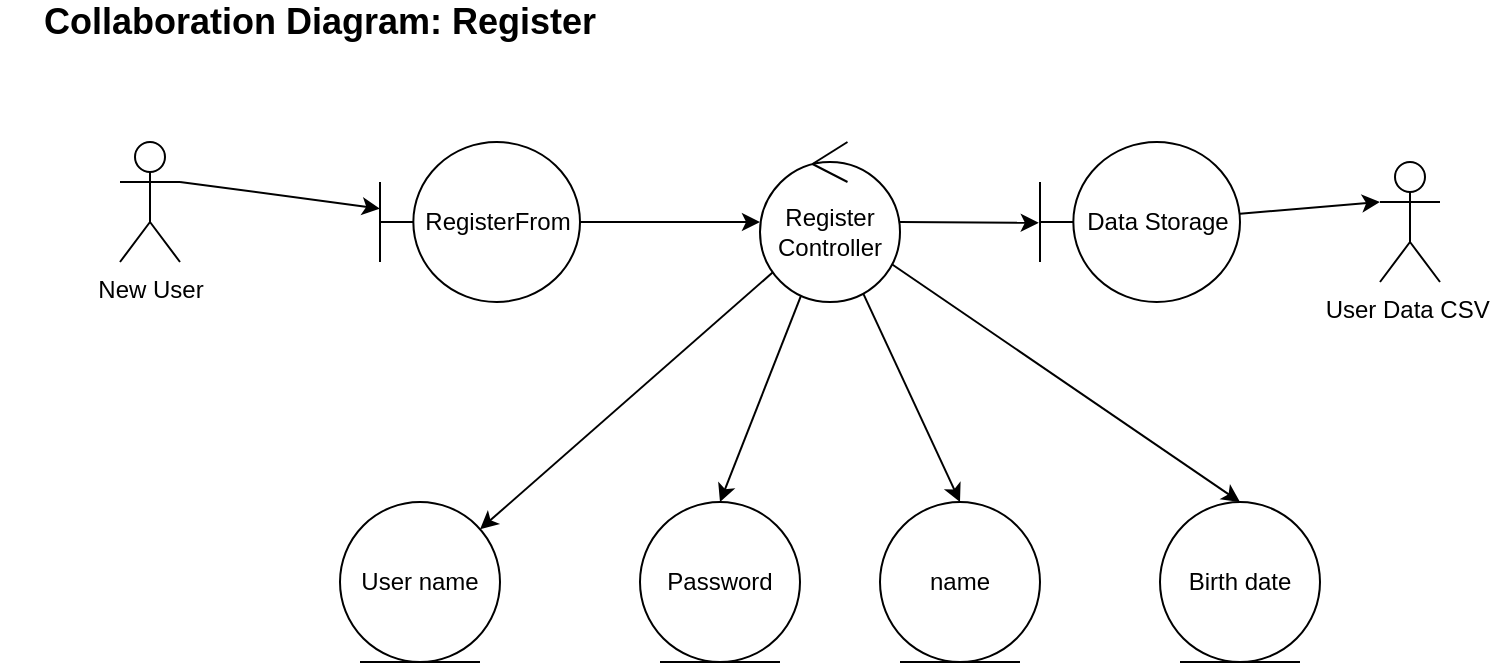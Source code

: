 <mxfile version="15.4.3" type="github" pages="8">
  <diagram id="fjc7ldtTmQNcsNeStD3s" name="Register">
    <mxGraphModel dx="1422" dy="794" grid="1" gridSize="10" guides="1" tooltips="1" connect="1" arrows="1" fold="1" page="1" pageScale="1" pageWidth="850" pageHeight="1100" math="0" shadow="0">
      <root>
        <mxCell id="0" />
        <mxCell id="1" parent="0" />
        <mxCell id="t-iV4YfEtaA4Sik8pjtC-8" style="edgeStyle=none;rounded=0;orthogonalLoop=1;jettySize=auto;html=1;exitX=1;exitY=0.333;exitDx=0;exitDy=0;exitPerimeter=0;" parent="1" source="yaiqaI036aTxPu-Qpi3E-1" target="yaiqaI036aTxPu-Qpi3E-2" edge="1">
          <mxGeometry relative="1" as="geometry" />
        </mxCell>
        <mxCell id="yaiqaI036aTxPu-Qpi3E-1" value="New User" style="shape=umlActor;verticalLabelPosition=bottom;verticalAlign=top;html=1;" parent="1" vertex="1">
          <mxGeometry x="80" y="170" width="30" height="60" as="geometry" />
        </mxCell>
        <mxCell id="t-iV4YfEtaA4Sik8pjtC-2" style="edgeStyle=orthogonalEdgeStyle;rounded=0;orthogonalLoop=1;jettySize=auto;html=1;" parent="1" source="yaiqaI036aTxPu-Qpi3E-2" target="yaiqaI036aTxPu-Qpi3E-3" edge="1">
          <mxGeometry relative="1" as="geometry" />
        </mxCell>
        <mxCell id="yaiqaI036aTxPu-Qpi3E-2" value="RegisterFrom" style="shape=umlBoundary;whiteSpace=wrap;html=1;" parent="1" vertex="1">
          <mxGeometry x="210" y="170" width="100" height="80" as="geometry" />
        </mxCell>
        <mxCell id="t-iV4YfEtaA4Sik8pjtC-3" style="rounded=0;orthogonalLoop=1;jettySize=auto;html=1;" parent="1" source="yaiqaI036aTxPu-Qpi3E-3" target="yaiqaI036aTxPu-Qpi3E-4" edge="1">
          <mxGeometry relative="1" as="geometry" />
        </mxCell>
        <mxCell id="t-iV4YfEtaA4Sik8pjtC-4" style="edgeStyle=none;rounded=0;orthogonalLoop=1;jettySize=auto;html=1;entryX=0.5;entryY=0;entryDx=0;entryDy=0;" parent="1" source="yaiqaI036aTxPu-Qpi3E-3" target="4sZlPSB1H0fjpFjgmcHc-1" edge="1">
          <mxGeometry relative="1" as="geometry" />
        </mxCell>
        <mxCell id="t-iV4YfEtaA4Sik8pjtC-5" style="edgeStyle=none;rounded=0;orthogonalLoop=1;jettySize=auto;html=1;entryX=0.5;entryY=0;entryDx=0;entryDy=0;" parent="1" source="yaiqaI036aTxPu-Qpi3E-3" target="4sZlPSB1H0fjpFjgmcHc-3" edge="1">
          <mxGeometry relative="1" as="geometry" />
        </mxCell>
        <mxCell id="t-iV4YfEtaA4Sik8pjtC-6" style="edgeStyle=none;rounded=0;orthogonalLoop=1;jettySize=auto;html=1;entryX=0.5;entryY=0;entryDx=0;entryDy=0;" parent="1" source="yaiqaI036aTxPu-Qpi3E-3" target="4sZlPSB1H0fjpFjgmcHc-2" edge="1">
          <mxGeometry relative="1" as="geometry" />
        </mxCell>
        <mxCell id="3xtdcWuOzk8aWKBVNUWb-5" style="edgeStyle=none;rounded=0;orthogonalLoop=1;jettySize=auto;html=1;entryX=-0.006;entryY=0.505;entryDx=0;entryDy=0;entryPerimeter=0;" parent="1" source="yaiqaI036aTxPu-Qpi3E-3" target="3xtdcWuOzk8aWKBVNUWb-2" edge="1">
          <mxGeometry relative="1" as="geometry">
            <mxPoint x="537" y="209" as="targetPoint" />
          </mxGeometry>
        </mxCell>
        <mxCell id="yaiqaI036aTxPu-Qpi3E-3" value="Register&lt;br&gt;Controller" style="ellipse;shape=umlControl;whiteSpace=wrap;html=1;" parent="1" vertex="1">
          <mxGeometry x="400" y="170" width="70" height="80" as="geometry" />
        </mxCell>
        <mxCell id="yaiqaI036aTxPu-Qpi3E-4" value="User name" style="ellipse;shape=umlEntity;whiteSpace=wrap;html=1;" parent="1" vertex="1">
          <mxGeometry x="190" y="350" width="80" height="80" as="geometry" />
        </mxCell>
        <mxCell id="jUaBnFoViU3fji7P434Q-1" value="&lt;b&gt;&lt;font style=&quot;font-size: 18px&quot;&gt;Collaboration Diagram: Register&lt;/font&gt;&lt;/b&gt;" style="text;html=1;strokeColor=none;fillColor=none;align=center;verticalAlign=middle;whiteSpace=wrap;rounded=0;" parent="1" vertex="1">
          <mxGeometry x="20" y="100" width="320" height="20" as="geometry" />
        </mxCell>
        <mxCell id="4sZlPSB1H0fjpFjgmcHc-1" value="Password" style="ellipse;shape=umlEntity;whiteSpace=wrap;html=1;" parent="1" vertex="1">
          <mxGeometry x="340" y="350" width="80" height="80" as="geometry" />
        </mxCell>
        <mxCell id="4sZlPSB1H0fjpFjgmcHc-2" value="Birth date" style="ellipse;shape=umlEntity;whiteSpace=wrap;html=1;" parent="1" vertex="1">
          <mxGeometry x="600" y="350" width="80" height="80" as="geometry" />
        </mxCell>
        <mxCell id="4sZlPSB1H0fjpFjgmcHc-3" value="name" style="ellipse;shape=umlEntity;whiteSpace=wrap;html=1;" parent="1" vertex="1">
          <mxGeometry x="460" y="350" width="80" height="80" as="geometry" />
        </mxCell>
        <mxCell id="3xtdcWuOzk8aWKBVNUWb-6" style="edgeStyle=none;rounded=0;orthogonalLoop=1;jettySize=auto;html=1;entryX=0;entryY=0.333;entryDx=0;entryDy=0;entryPerimeter=0;" parent="1" source="3xtdcWuOzk8aWKBVNUWb-2" target="3xtdcWuOzk8aWKBVNUWb-3" edge="1">
          <mxGeometry relative="1" as="geometry" />
        </mxCell>
        <mxCell id="3xtdcWuOzk8aWKBVNUWb-2" value="Data Storage" style="shape=umlBoundary;whiteSpace=wrap;html=1;" parent="1" vertex="1">
          <mxGeometry x="540" y="170" width="100" height="80" as="geometry" />
        </mxCell>
        <mxCell id="3xtdcWuOzk8aWKBVNUWb-3" value="&lt;span&gt;User Data CSV&amp;nbsp;&lt;/span&gt;" style="shape=umlActor;verticalLabelPosition=bottom;verticalAlign=top;html=1;" parent="1" vertex="1">
          <mxGeometry x="710" y="180" width="30" height="60" as="geometry" />
        </mxCell>
      </root>
    </mxGraphModel>
  </diagram>
  <diagram id="2xKnuyxjkbW83Z2QAkzn" name="Login">
    <mxGraphModel dx="1422" dy="794" grid="1" gridSize="10" guides="1" tooltips="1" connect="1" arrows="1" fold="1" page="1" pageScale="1" pageWidth="827" pageHeight="1169" math="0" shadow="0">
      <root>
        <mxCell id="eyI3bxU38TPREhqzsuBK-0" />
        <mxCell id="eyI3bxU38TPREhqzsuBK-1" parent="eyI3bxU38TPREhqzsuBK-0" />
        <mxCell id="ZtnMm-Qtx_jKj9Opeqn2-1" style="edgeStyle=none;rounded=0;orthogonalLoop=1;jettySize=auto;html=1;exitX=1;exitY=0.333;exitDx=0;exitDy=0;exitPerimeter=0;entryX=0;entryY=0.5;entryDx=0;entryDy=0;entryPerimeter=0;" parent="eyI3bxU38TPREhqzsuBK-1" source="eyI3bxU38TPREhqzsuBK-2" target="eyI3bxU38TPREhqzsuBK-3" edge="1">
          <mxGeometry relative="1" as="geometry" />
        </mxCell>
        <mxCell id="eyI3bxU38TPREhqzsuBK-2" value="Actor" style="shape=umlActor;verticalLabelPosition=bottom;verticalAlign=top;html=1;" parent="eyI3bxU38TPREhqzsuBK-1" vertex="1">
          <mxGeometry x="90" y="180" width="30" height="60" as="geometry" />
        </mxCell>
        <mxCell id="ZtnMm-Qtx_jKj9Opeqn2-2" style="edgeStyle=none;rounded=0;orthogonalLoop=1;jettySize=auto;html=1;entryX=0.029;entryY=0.538;entryDx=0;entryDy=0;entryPerimeter=0;" parent="eyI3bxU38TPREhqzsuBK-1" source="eyI3bxU38TPREhqzsuBK-3" target="eyI3bxU38TPREhqzsuBK-4" edge="1">
          <mxGeometry relative="1" as="geometry" />
        </mxCell>
        <mxCell id="eyI3bxU38TPREhqzsuBK-3" value="Login&lt;br&gt;from" style="shape=umlBoundary;whiteSpace=wrap;html=1;" parent="eyI3bxU38TPREhqzsuBK-1" vertex="1">
          <mxGeometry x="210" y="170" width="100" height="80" as="geometry" />
        </mxCell>
        <mxCell id="ZtnMm-Qtx_jKj9Opeqn2-4" style="edgeStyle=none;rounded=0;orthogonalLoop=1;jettySize=auto;html=1;entryX=0.75;entryY=0;entryDx=0;entryDy=0;entryPerimeter=0;" parent="eyI3bxU38TPREhqzsuBK-1" source="eyI3bxU38TPREhqzsuBK-4" target="eyI3bxU38TPREhqzsuBK-5" edge="1">
          <mxGeometry relative="1" as="geometry" />
        </mxCell>
        <mxCell id="ZtnMm-Qtx_jKj9Opeqn2-5" style="edgeStyle=none;rounded=0;orthogonalLoop=1;jettySize=auto;html=1;entryX=0.5;entryY=0;entryDx=0;entryDy=0;" parent="eyI3bxU38TPREhqzsuBK-1" source="eyI3bxU38TPREhqzsuBK-4" target="ZtnMm-Qtx_jKj9Opeqn2-0" edge="1">
          <mxGeometry relative="1" as="geometry" />
        </mxCell>
        <mxCell id="-JO1Y7YxCn3ttJPdonMD-1" style="rounded=0;orthogonalLoop=1;jettySize=auto;html=1;entryX=0.04;entryY=0.5;entryDx=0;entryDy=0;entryPerimeter=0;" parent="eyI3bxU38TPREhqzsuBK-1" source="eyI3bxU38TPREhqzsuBK-4" target="-JO1Y7YxCn3ttJPdonMD-0" edge="1">
          <mxGeometry relative="1" as="geometry" />
        </mxCell>
        <mxCell id="eyI3bxU38TPREhqzsuBK-4" value="Login Control" style="ellipse;shape=umlControl;whiteSpace=wrap;html=1;" parent="eyI3bxU38TPREhqzsuBK-1" vertex="1">
          <mxGeometry x="450" y="180" width="78.75" height="90" as="geometry" />
        </mxCell>
        <mxCell id="eyI3bxU38TPREhqzsuBK-5" value="Profile" style="ellipse;shape=umlEntity;whiteSpace=wrap;html=1;" parent="eyI3bxU38TPREhqzsuBK-1" vertex="1">
          <mxGeometry x="320" y="360" width="80" height="80" as="geometry" />
        </mxCell>
        <mxCell id="eyI3bxU38TPREhqzsuBK-6" value="&lt;b&gt;&lt;font style=&quot;font-size: 18px&quot;&gt;Collaboration Diagram: Login&lt;/font&gt;&lt;/b&gt;" style="text;html=1;strokeColor=none;fillColor=none;align=center;verticalAlign=middle;whiteSpace=wrap;rounded=0;" parent="eyI3bxU38TPREhqzsuBK-1" vertex="1">
          <mxGeometry x="50" y="120" width="320" height="20" as="geometry" />
        </mxCell>
        <mxCell id="ZtnMm-Qtx_jKj9Opeqn2-0" value="Account Management" style="ellipse;shape=umlEntity;whiteSpace=wrap;html=1;" parent="eyI3bxU38TPREhqzsuBK-1" vertex="1">
          <mxGeometry x="580" y="370" width="80" height="80" as="geometry" />
        </mxCell>
        <mxCell id="-JO1Y7YxCn3ttJPdonMD-3" style="edgeStyle=none;rounded=0;orthogonalLoop=1;jettySize=auto;html=1;entryX=0;entryY=0.333;entryDx=0;entryDy=0;entryPerimeter=0;" parent="eyI3bxU38TPREhqzsuBK-1" source="-JO1Y7YxCn3ttJPdonMD-0" target="-JO1Y7YxCn3ttJPdonMD-2" edge="1">
          <mxGeometry relative="1" as="geometry" />
        </mxCell>
        <mxCell id="-JO1Y7YxCn3ttJPdonMD-0" value="LoginSystem" style="shape=umlBoundary;whiteSpace=wrap;html=1;" parent="eyI3bxU38TPREhqzsuBK-1" vertex="1">
          <mxGeometry x="610" y="190" width="100" height="80" as="geometry" />
        </mxCell>
        <mxCell id="-JO1Y7YxCn3ttJPdonMD-2" value="OAuth" style="shape=umlActor;verticalLabelPosition=bottom;verticalAlign=top;html=1;" parent="eyI3bxU38TPREhqzsuBK-1" vertex="1">
          <mxGeometry x="760" y="200" width="30" height="60" as="geometry" />
        </mxCell>
      </root>
    </mxGraphModel>
  </diagram>
  <diagram id="F0qoJGEh3YIB0ssALN11" name="Status">
    <mxGraphModel dx="1422" dy="794" grid="1" gridSize="10" guides="1" tooltips="1" connect="1" arrows="1" fold="1" page="1" pageScale="1" pageWidth="850" pageHeight="1100" math="0" shadow="0">
      <root>
        <mxCell id="BNGXoRkd15njzyYgnmIY-0" />
        <mxCell id="BNGXoRkd15njzyYgnmIY-1" parent="BNGXoRkd15njzyYgnmIY-0" />
        <mxCell id="8aECuLTwdZYs62ZEH5hH-0" value="&lt;b&gt;&lt;font style=&quot;font-size: 18px&quot;&gt;Collaboration Diagram: Status&lt;br&gt;&lt;/font&gt;&lt;/b&gt;" style="text;html=1;strokeColor=none;fillColor=none;align=center;verticalAlign=middle;whiteSpace=wrap;rounded=0;" vertex="1" parent="BNGXoRkd15njzyYgnmIY-1">
          <mxGeometry x="10" y="60" width="320" height="20" as="geometry" />
        </mxCell>
        <mxCell id="gBjcL2Q_z1IrNc6z1zW4-0" style="edgeStyle=none;rounded=0;orthogonalLoop=1;jettySize=auto;html=1;exitX=1;exitY=0.333;exitDx=0;exitDy=0;exitPerimeter=0;" edge="1" parent="BNGXoRkd15njzyYgnmIY-1" source="gBjcL2Q_z1IrNc6z1zW4-1" target="gBjcL2Q_z1IrNc6z1zW4-3">
          <mxGeometry relative="1" as="geometry" />
        </mxCell>
        <mxCell id="gBjcL2Q_z1IrNc6z1zW4-1" value="User" style="shape=umlActor;verticalLabelPosition=bottom;verticalAlign=top;html=1;" vertex="1" parent="BNGXoRkd15njzyYgnmIY-1">
          <mxGeometry x="80" y="170" width="30" height="60" as="geometry" />
        </mxCell>
        <mxCell id="gBjcL2Q_z1IrNc6z1zW4-2" style="edgeStyle=orthogonalEdgeStyle;rounded=0;orthogonalLoop=1;jettySize=auto;html=1;" edge="1" parent="BNGXoRkd15njzyYgnmIY-1" source="gBjcL2Q_z1IrNc6z1zW4-3" target="gBjcL2Q_z1IrNc6z1zW4-9">
          <mxGeometry relative="1" as="geometry" />
        </mxCell>
        <mxCell id="gBjcL2Q_z1IrNc6z1zW4-3" value="StatusFrom" style="shape=umlBoundary;whiteSpace=wrap;html=1;" vertex="1" parent="BNGXoRkd15njzyYgnmIY-1">
          <mxGeometry x="210" y="170" width="100" height="80" as="geometry" />
        </mxCell>
        <mxCell id="gBjcL2Q_z1IrNc6z1zW4-4" style="rounded=0;orthogonalLoop=1;jettySize=auto;html=1;" edge="1" parent="BNGXoRkd15njzyYgnmIY-1" source="gBjcL2Q_z1IrNc6z1zW4-9" target="gBjcL2Q_z1IrNc6z1zW4-10">
          <mxGeometry relative="1" as="geometry" />
        </mxCell>
        <mxCell id="gBjcL2Q_z1IrNc6z1zW4-5" style="edgeStyle=none;rounded=0;orthogonalLoop=1;jettySize=auto;html=1;entryX=0.5;entryY=0;entryDx=0;entryDy=0;" edge="1" parent="BNGXoRkd15njzyYgnmIY-1" source="gBjcL2Q_z1IrNc6z1zW4-9" target="gBjcL2Q_z1IrNc6z1zW4-11">
          <mxGeometry relative="1" as="geometry" />
        </mxCell>
        <mxCell id="gBjcL2Q_z1IrNc6z1zW4-8" style="edgeStyle=none;rounded=0;orthogonalLoop=1;jettySize=auto;html=1;entryX=-0.006;entryY=0.505;entryDx=0;entryDy=0;entryPerimeter=0;" edge="1" parent="BNGXoRkd15njzyYgnmIY-1" source="gBjcL2Q_z1IrNc6z1zW4-9" target="gBjcL2Q_z1IrNc6z1zW4-15">
          <mxGeometry relative="1" as="geometry">
            <mxPoint x="537" y="209" as="targetPoint" />
          </mxGeometry>
        </mxCell>
        <mxCell id="gBjcL2Q_z1IrNc6z1zW4-9" value="Status&lt;br&gt;Control" style="ellipse;shape=umlControl;whiteSpace=wrap;html=1;" vertex="1" parent="BNGXoRkd15njzyYgnmIY-1">
          <mxGeometry x="400" y="170" width="70" height="80" as="geometry" />
        </mxCell>
        <mxCell id="gBjcL2Q_z1IrNc6z1zW4-10" value="Sitting Status" style="ellipse;shape=umlEntity;whiteSpace=wrap;html=1;" vertex="1" parent="BNGXoRkd15njzyYgnmIY-1">
          <mxGeometry x="190" y="350" width="80" height="80" as="geometry" />
        </mxCell>
        <mxCell id="gBjcL2Q_z1IrNc6z1zW4-11" value="Eye Status" style="ellipse;shape=umlEntity;whiteSpace=wrap;html=1;" vertex="1" parent="BNGXoRkd15njzyYgnmIY-1">
          <mxGeometry x="500" y="360" width="80" height="80" as="geometry" />
        </mxCell>
        <mxCell id="gBjcL2Q_z1IrNc6z1zW4-14" style="edgeStyle=none;rounded=0;orthogonalLoop=1;jettySize=auto;html=1;entryX=0;entryY=0.333;entryDx=0;entryDy=0;entryPerimeter=0;" edge="1" parent="BNGXoRkd15njzyYgnmIY-1" source="gBjcL2Q_z1IrNc6z1zW4-15" target="gBjcL2Q_z1IrNc6z1zW4-16">
          <mxGeometry relative="1" as="geometry" />
        </mxCell>
        <mxCell id="gBjcL2Q_z1IrNc6z1zW4-15" value="Data Storage" style="shape=umlBoundary;whiteSpace=wrap;html=1;" vertex="1" parent="BNGXoRkd15njzyYgnmIY-1">
          <mxGeometry x="540" y="170" width="100" height="80" as="geometry" />
        </mxCell>
        <mxCell id="gBjcL2Q_z1IrNc6z1zW4-16" value="&lt;span&gt;Session Log&lt;/span&gt;" style="shape=umlActor;verticalLabelPosition=bottom;verticalAlign=top;html=1;" vertex="1" parent="BNGXoRkd15njzyYgnmIY-1">
          <mxGeometry x="710" y="180" width="30" height="60" as="geometry" />
        </mxCell>
      </root>
    </mxGraphModel>
  </diagram>
  <diagram id="jyvDDtEgbiojEJ_uR5_s" name="Setting">
    <mxGraphModel dx="1422" dy="794" grid="1" gridSize="10" guides="1" tooltips="1" connect="1" arrows="1" fold="1" page="1" pageScale="1" pageWidth="850" pageHeight="1100" math="0" shadow="0">
      <root>
        <mxCell id="x5EkYHpYVcg8RJxQ3UOt-0" />
        <mxCell id="x5EkYHpYVcg8RJxQ3UOt-1" parent="x5EkYHpYVcg8RJxQ3UOt-0" />
        <mxCell id="o3MKfYxYHTNLRZGvTpfU-0" value="&lt;b&gt;&lt;font style=&quot;font-size: 18px&quot;&gt;Collaboration Diagram: Setting&lt;br&gt;&lt;/font&gt;&lt;/b&gt;" style="text;html=1;strokeColor=none;fillColor=none;align=center;verticalAlign=middle;whiteSpace=wrap;rounded=0;" vertex="1" parent="x5EkYHpYVcg8RJxQ3UOt-1">
          <mxGeometry x="10" y="60" width="320" height="20" as="geometry" />
        </mxCell>
        <mxCell id="fcTOYN8bLcCC6jtCHj9_-0" style="edgeStyle=none;rounded=0;orthogonalLoop=1;jettySize=auto;html=1;exitX=1;exitY=0.333;exitDx=0;exitDy=0;exitPerimeter=0;" edge="1" parent="x5EkYHpYVcg8RJxQ3UOt-1" source="fcTOYN8bLcCC6jtCHj9_-1" target="fcTOYN8bLcCC6jtCHj9_-3">
          <mxGeometry relative="1" as="geometry" />
        </mxCell>
        <mxCell id="fcTOYN8bLcCC6jtCHj9_-1" value="User" style="shape=umlActor;verticalLabelPosition=bottom;verticalAlign=top;html=1;" vertex="1" parent="x5EkYHpYVcg8RJxQ3UOt-1">
          <mxGeometry x="80" y="170" width="30" height="60" as="geometry" />
        </mxCell>
        <mxCell id="fcTOYN8bLcCC6jtCHj9_-2" style="edgeStyle=orthogonalEdgeStyle;rounded=0;orthogonalLoop=1;jettySize=auto;html=1;" edge="1" parent="x5EkYHpYVcg8RJxQ3UOt-1" source="fcTOYN8bLcCC6jtCHj9_-3" target="fcTOYN8bLcCC6jtCHj9_-7">
          <mxGeometry relative="1" as="geometry" />
        </mxCell>
        <mxCell id="fcTOYN8bLcCC6jtCHj9_-3" value="Setting Panel" style="shape=umlBoundary;whiteSpace=wrap;html=1;" vertex="1" parent="x5EkYHpYVcg8RJxQ3UOt-1">
          <mxGeometry x="210" y="170" width="100" height="80" as="geometry" />
        </mxCell>
        <mxCell id="fcTOYN8bLcCC6jtCHj9_-4" style="rounded=0;orthogonalLoop=1;jettySize=auto;html=1;" edge="1" parent="x5EkYHpYVcg8RJxQ3UOt-1" source="fcTOYN8bLcCC6jtCHj9_-7" target="fcTOYN8bLcCC6jtCHj9_-8">
          <mxGeometry relative="1" as="geometry" />
        </mxCell>
        <mxCell id="fcTOYN8bLcCC6jtCHj9_-5" style="edgeStyle=none;rounded=0;orthogonalLoop=1;jettySize=auto;html=1;entryX=0.5;entryY=0;entryDx=0;entryDy=0;" edge="1" parent="x5EkYHpYVcg8RJxQ3UOt-1" source="fcTOYN8bLcCC6jtCHj9_-7" target="fcTOYN8bLcCC6jtCHj9_-9">
          <mxGeometry relative="1" as="geometry" />
        </mxCell>
        <mxCell id="fcTOYN8bLcCC6jtCHj9_-7" value="Setting&lt;br&gt;Control" style="ellipse;shape=umlControl;whiteSpace=wrap;html=1;" vertex="1" parent="x5EkYHpYVcg8RJxQ3UOt-1">
          <mxGeometry x="400" y="170" width="70" height="80" as="geometry" />
        </mxCell>
        <mxCell id="fcTOYN8bLcCC6jtCHj9_-8" value="Device" style="ellipse;shape=umlEntity;whiteSpace=wrap;html=1;" vertex="1" parent="x5EkYHpYVcg8RJxQ3UOt-1">
          <mxGeometry x="230" y="390" width="80" height="80" as="geometry" />
        </mxCell>
        <mxCell id="fcTOYN8bLcCC6jtCHj9_-9" value="Notification" style="ellipse;shape=umlEntity;whiteSpace=wrap;html=1;" vertex="1" parent="x5EkYHpYVcg8RJxQ3UOt-1">
          <mxGeometry x="530" y="390" width="80" height="80" as="geometry" />
        </mxCell>
      </root>
    </mxGraphModel>
  </diagram>
  <diagram id="R28Xfm-PsqryF0zK5XKM" name="Calibrate Camera">
    <mxGraphModel dx="981" dy="548" grid="1" gridSize="10" guides="1" tooltips="1" connect="1" arrows="1" fold="1" page="1" pageScale="1" pageWidth="850" pageHeight="1100" math="0" shadow="0">
      <root>
        <mxCell id="K3Vmqt9MC-BAndYDo2Zg-0" />
        <mxCell id="K3Vmqt9MC-BAndYDo2Zg-1" parent="K3Vmqt9MC-BAndYDo2Zg-0" />
        <mxCell id="SzQoAxixKiIlWcR2m3mm-0" style="edgeStyle=none;rounded=0;orthogonalLoop=1;jettySize=auto;html=1;exitX=1;exitY=0.333;exitDx=0;exitDy=0;exitPerimeter=0;" edge="1" parent="K3Vmqt9MC-BAndYDo2Zg-1" source="SzQoAxixKiIlWcR2m3mm-1" target="SzQoAxixKiIlWcR2m3mm-3">
          <mxGeometry relative="1" as="geometry" />
        </mxCell>
        <mxCell id="SzQoAxixKiIlWcR2m3mm-1" value="User" style="shape=umlActor;verticalLabelPosition=bottom;verticalAlign=top;html=1;" vertex="1" parent="K3Vmqt9MC-BAndYDo2Zg-1">
          <mxGeometry x="80" y="170" width="30" height="60" as="geometry" />
        </mxCell>
        <mxCell id="SzQoAxixKiIlWcR2m3mm-2" style="edgeStyle=orthogonalEdgeStyle;rounded=0;orthogonalLoop=1;jettySize=auto;html=1;" edge="1" parent="K3Vmqt9MC-BAndYDo2Zg-1" source="SzQoAxixKiIlWcR2m3mm-3" target="SzQoAxixKiIlWcR2m3mm-6">
          <mxGeometry relative="1" as="geometry" />
        </mxCell>
        <mxCell id="SzQoAxixKiIlWcR2m3mm-3" value="Calibrate Camera Panel" style="shape=umlBoundary;whiteSpace=wrap;html=1;" vertex="1" parent="K3Vmqt9MC-BAndYDo2Zg-1">
          <mxGeometry x="210" y="170" width="100" height="80" as="geometry" />
        </mxCell>
        <mxCell id="SzQoAxixKiIlWcR2m3mm-4" style="rounded=0;orthogonalLoop=1;jettySize=auto;html=1;" edge="1" parent="K3Vmqt9MC-BAndYDo2Zg-1" source="SzQoAxixKiIlWcR2m3mm-6" target="SzQoAxixKiIlWcR2m3mm-7">
          <mxGeometry relative="1" as="geometry" />
        </mxCell>
        <mxCell id="RGBgkfgTasmFGn7kktio-3" style="edgeStyle=orthogonalEdgeStyle;rounded=0;orthogonalLoop=1;jettySize=auto;html=1;entryX=-0.013;entryY=0.501;entryDx=0;entryDy=0;entryPerimeter=0;" edge="1" parent="K3Vmqt9MC-BAndYDo2Zg-1" source="SzQoAxixKiIlWcR2m3mm-6" target="RGBgkfgTasmFGn7kktio-1">
          <mxGeometry relative="1" as="geometry" />
        </mxCell>
        <mxCell id="SzQoAxixKiIlWcR2m3mm-6" value="Calibrate&lt;br&gt;Control" style="ellipse;shape=umlControl;whiteSpace=wrap;html=1;" vertex="1" parent="K3Vmqt9MC-BAndYDo2Zg-1">
          <mxGeometry x="400" y="170" width="70" height="80" as="geometry" />
        </mxCell>
        <mxCell id="MJuNOGljZjmwG83CneEA-3" style="edgeStyle=none;rounded=0;orthogonalLoop=1;jettySize=auto;html=1;" edge="1" parent="K3Vmqt9MC-BAndYDo2Zg-1" source="SzQoAxixKiIlWcR2m3mm-7" target="MJuNOGljZjmwG83CneEA-0">
          <mxGeometry relative="1" as="geometry" />
        </mxCell>
        <mxCell id="SzQoAxixKiIlWcR2m3mm-7" value="Device" style="ellipse;shape=umlEntity;whiteSpace=wrap;html=1;" vertex="1" parent="K3Vmqt9MC-BAndYDo2Zg-1">
          <mxGeometry x="360" y="310" width="80" height="80" as="geometry" />
        </mxCell>
        <mxCell id="RGBgkfgTasmFGn7kktio-0" value="&lt;b&gt;&lt;font style=&quot;font-size: 18px&quot;&gt;Collaboration Diagram: Calibrate Camera&lt;br&gt;&lt;/font&gt;&lt;/b&gt;" style="text;html=1;strokeColor=none;fillColor=none;align=center;verticalAlign=middle;whiteSpace=wrap;rounded=0;" vertex="1" parent="K3Vmqt9MC-BAndYDo2Zg-1">
          <mxGeometry x="15" y="110" width="410" height="20" as="geometry" />
        </mxCell>
        <mxCell id="RGBgkfgTasmFGn7kktio-1" value="Setting" style="shape=umlBoundary;whiteSpace=wrap;html=1;" vertex="1" parent="K3Vmqt9MC-BAndYDo2Zg-1">
          <mxGeometry x="570" y="170" width="100" height="80" as="geometry" />
        </mxCell>
        <mxCell id="MJuNOGljZjmwG83CneEA-0" value="Camera" style="ellipse;shape=umlEntity;whiteSpace=wrap;html=1;" vertex="1" parent="K3Vmqt9MC-BAndYDo2Zg-1">
          <mxGeometry x="320" y="460" width="80" height="80" as="geometry" />
        </mxCell>
      </root>
    </mxGraphModel>
  </diagram>
  <diagram id="1QCNWz2imUXT27t_IRqx" name="Set notification">
    <mxGraphModel dx="813" dy="454" grid="1" gridSize="10" guides="1" tooltips="1" connect="1" arrows="1" fold="1" page="1" pageScale="1" pageWidth="850" pageHeight="1100" math="0" shadow="0">
      <root>
        <mxCell id="GXrquDd_tzQjIHSP8qKM-0" />
        <mxCell id="GXrquDd_tzQjIHSP8qKM-1" parent="GXrquDd_tzQjIHSP8qKM-0" />
        <mxCell id="hF3vw0Q2NBW5jNHxbiV_-0" value="&lt;b&gt;&lt;font style=&quot;font-size: 18px&quot;&gt;Collaboration Diagram: Set Notification&lt;br&gt;&lt;/font&gt;&lt;/b&gt;" style="text;html=1;strokeColor=none;fillColor=none;align=center;verticalAlign=middle;whiteSpace=wrap;rounded=0;" vertex="1" parent="GXrquDd_tzQjIHSP8qKM-1">
          <mxGeometry x="15" y="90" width="410" height="20" as="geometry" />
        </mxCell>
        <mxCell id="Rcd2PwfejFerqppOdsfa-0" style="edgeStyle=none;rounded=0;orthogonalLoop=1;jettySize=auto;html=1;exitX=1;exitY=0.333;exitDx=0;exitDy=0;exitPerimeter=0;" edge="1" parent="GXrquDd_tzQjIHSP8qKM-1" source="Rcd2PwfejFerqppOdsfa-1" target="Rcd2PwfejFerqppOdsfa-3">
          <mxGeometry relative="1" as="geometry" />
        </mxCell>
        <mxCell id="Rcd2PwfejFerqppOdsfa-1" value="User" style="shape=umlActor;verticalLabelPosition=bottom;verticalAlign=top;html=1;" vertex="1" parent="GXrquDd_tzQjIHSP8qKM-1">
          <mxGeometry x="80" y="170" width="30" height="60" as="geometry" />
        </mxCell>
        <mxCell id="Rcd2PwfejFerqppOdsfa-2" style="edgeStyle=orthogonalEdgeStyle;rounded=0;orthogonalLoop=1;jettySize=auto;html=1;" edge="1" parent="GXrquDd_tzQjIHSP8qKM-1" source="Rcd2PwfejFerqppOdsfa-3" target="Rcd2PwfejFerqppOdsfa-6">
          <mxGeometry relative="1" as="geometry" />
        </mxCell>
        <mxCell id="Rcd2PwfejFerqppOdsfa-3" value="Notification Setting Panel" style="shape=umlBoundary;whiteSpace=wrap;html=1;" vertex="1" parent="GXrquDd_tzQjIHSP8qKM-1">
          <mxGeometry x="210" y="170" width="100" height="80" as="geometry" />
        </mxCell>
        <mxCell id="Rcd2PwfejFerqppOdsfa-4" style="rounded=0;orthogonalLoop=1;jettySize=auto;html=1;" edge="1" parent="GXrquDd_tzQjIHSP8qKM-1" source="Rcd2PwfejFerqppOdsfa-6" target="Rcd2PwfejFerqppOdsfa-8">
          <mxGeometry relative="1" as="geometry" />
        </mxCell>
        <mxCell id="Rcd2PwfejFerqppOdsfa-5" style="edgeStyle=orthogonalEdgeStyle;rounded=0;orthogonalLoop=1;jettySize=auto;html=1;entryX=-0.013;entryY=0.501;entryDx=0;entryDy=0;entryPerimeter=0;" edge="1" parent="GXrquDd_tzQjIHSP8qKM-1" source="Rcd2PwfejFerqppOdsfa-6" target="Rcd2PwfejFerqppOdsfa-9">
          <mxGeometry relative="1" as="geometry" />
        </mxCell>
        <mxCell id="Rcd2PwfejFerqppOdsfa-6" value="Notification&lt;br&gt;Control" style="ellipse;shape=umlControl;whiteSpace=wrap;html=1;" vertex="1" parent="GXrquDd_tzQjIHSP8qKM-1">
          <mxGeometry x="400" y="170" width="70" height="80" as="geometry" />
        </mxCell>
        <mxCell id="Rcd2PwfejFerqppOdsfa-8" value="Notification" style="ellipse;shape=umlEntity;whiteSpace=wrap;html=1;" vertex="1" parent="GXrquDd_tzQjIHSP8qKM-1">
          <mxGeometry x="360" y="310" width="80" height="80" as="geometry" />
        </mxCell>
        <mxCell id="Rcd2PwfejFerqppOdsfa-9" value="Setting" style="shape=umlBoundary;whiteSpace=wrap;html=1;" vertex="1" parent="GXrquDd_tzQjIHSP8qKM-1">
          <mxGeometry x="570" y="170" width="100" height="80" as="geometry" />
        </mxCell>
      </root>
    </mxGraphModel>
  </diagram>
  <diagram id="xlRFx1aNRkNpszgba4GR" name="Status History">
    <mxGraphModel dx="813" dy="454" grid="1" gridSize="10" guides="1" tooltips="1" connect="1" arrows="1" fold="1" page="1" pageScale="1" pageWidth="850" pageHeight="1100" math="0" shadow="0">
      <root>
        <mxCell id="4So3e5aramubywEqJuDa-0" />
        <mxCell id="4So3e5aramubywEqJuDa-1" parent="4So3e5aramubywEqJuDa-0" />
        <mxCell id="WvCYf4-W8Es1v8o5LDSw-0" value="&lt;b&gt;&lt;font style=&quot;font-size: 18px&quot;&gt;Collaboration Diagram: Status History&lt;br&gt;&lt;/font&gt;&lt;/b&gt;" style="text;html=1;strokeColor=none;fillColor=none;align=center;verticalAlign=middle;whiteSpace=wrap;rounded=0;" vertex="1" parent="4So3e5aramubywEqJuDa-1">
          <mxGeometry x="15" y="40" width="410" height="20" as="geometry" />
        </mxCell>
        <mxCell id="hV5VBeEVOvzy4CtHr1QJ-0" style="edgeStyle=none;rounded=0;orthogonalLoop=1;jettySize=auto;html=1;exitX=1;exitY=0.333;exitDx=0;exitDy=0;exitPerimeter=0;" edge="1" parent="4So3e5aramubywEqJuDa-1" source="hV5VBeEVOvzy4CtHr1QJ-1" target="hV5VBeEVOvzy4CtHr1QJ-3">
          <mxGeometry relative="1" as="geometry" />
        </mxCell>
        <mxCell id="hV5VBeEVOvzy4CtHr1QJ-1" value="User" style="shape=umlActor;verticalLabelPosition=bottom;verticalAlign=top;html=1;" vertex="1" parent="4So3e5aramubywEqJuDa-1">
          <mxGeometry x="80" y="140" width="30" height="60" as="geometry" />
        </mxCell>
        <mxCell id="hV5VBeEVOvzy4CtHr1QJ-2" style="edgeStyle=orthogonalEdgeStyle;rounded=0;orthogonalLoop=1;jettySize=auto;html=1;" edge="1" parent="4So3e5aramubywEqJuDa-1" source="hV5VBeEVOvzy4CtHr1QJ-3" target="hV5VBeEVOvzy4CtHr1QJ-9">
          <mxGeometry relative="1" as="geometry" />
        </mxCell>
        <mxCell id="hV5VBeEVOvzy4CtHr1QJ-3" value="Status Panel" style="shape=umlBoundary;whiteSpace=wrap;html=1;" vertex="1" parent="4So3e5aramubywEqJuDa-1">
          <mxGeometry x="210" y="140" width="100" height="80" as="geometry" />
        </mxCell>
        <mxCell id="hV5VBeEVOvzy4CtHr1QJ-4" style="rounded=0;orthogonalLoop=1;jettySize=auto;html=1;" edge="1" parent="4So3e5aramubywEqJuDa-1" source="hV5VBeEVOvzy4CtHr1QJ-9" target="hV5VBeEVOvzy4CtHr1QJ-10">
          <mxGeometry relative="1" as="geometry" />
        </mxCell>
        <mxCell id="hV5VBeEVOvzy4CtHr1QJ-8" style="edgeStyle=none;rounded=0;orthogonalLoop=1;jettySize=auto;html=1;entryX=-0.006;entryY=0.505;entryDx=0;entryDy=0;entryPerimeter=0;" edge="1" parent="4So3e5aramubywEqJuDa-1" source="hV5VBeEVOvzy4CtHr1QJ-9" target="hV5VBeEVOvzy4CtHr1QJ-15">
          <mxGeometry relative="1" as="geometry">
            <mxPoint x="537" y="179" as="targetPoint" />
          </mxGeometry>
        </mxCell>
        <mxCell id="hV5VBeEVOvzy4CtHr1QJ-9" value="Status&lt;br&gt;Controller" style="ellipse;shape=umlControl;whiteSpace=wrap;html=1;" vertex="1" parent="4So3e5aramubywEqJuDa-1">
          <mxGeometry x="400" y="140" width="70" height="80" as="geometry" />
        </mxCell>
        <mxCell id="L4mJDj6ZtP9Yda7B4Gqd-3" style="edgeStyle=none;rounded=0;orthogonalLoop=1;jettySize=auto;html=1;" edge="1" parent="4So3e5aramubywEqJuDa-1" source="hV5VBeEVOvzy4CtHr1QJ-10" target="L4mJDj6ZtP9Yda7B4Gqd-0">
          <mxGeometry relative="1" as="geometry" />
        </mxCell>
        <mxCell id="L4mJDj6ZtP9Yda7B4Gqd-4" style="edgeStyle=none;rounded=0;orthogonalLoop=1;jettySize=auto;html=1;entryX=0.313;entryY=0;entryDx=0;entryDy=0;entryPerimeter=0;" edge="1" parent="4So3e5aramubywEqJuDa-1" source="hV5VBeEVOvzy4CtHr1QJ-10" target="L4mJDj6ZtP9Yda7B4Gqd-1">
          <mxGeometry relative="1" as="geometry" />
        </mxCell>
        <mxCell id="hV5VBeEVOvzy4CtHr1QJ-10" value="Status History" style="ellipse;shape=umlEntity;whiteSpace=wrap;html=1;" vertex="1" parent="4So3e5aramubywEqJuDa-1">
          <mxGeometry x="360" y="260" width="80" height="80" as="geometry" />
        </mxCell>
        <mxCell id="hV5VBeEVOvzy4CtHr1QJ-14" style="edgeStyle=none;rounded=0;orthogonalLoop=1;jettySize=auto;html=1;entryX=0;entryY=0.333;entryDx=0;entryDy=0;entryPerimeter=0;" edge="1" parent="4So3e5aramubywEqJuDa-1" source="hV5VBeEVOvzy4CtHr1QJ-15" target="hV5VBeEVOvzy4CtHr1QJ-16">
          <mxGeometry relative="1" as="geometry" />
        </mxCell>
        <mxCell id="hV5VBeEVOvzy4CtHr1QJ-15" value="Data Storage" style="shape=umlBoundary;whiteSpace=wrap;html=1;" vertex="1" parent="4So3e5aramubywEqJuDa-1">
          <mxGeometry x="540" y="140" width="100" height="80" as="geometry" />
        </mxCell>
        <mxCell id="hV5VBeEVOvzy4CtHr1QJ-16" value="&lt;span&gt;User Data CSV&amp;nbsp;&lt;/span&gt;" style="shape=umlActor;verticalLabelPosition=bottom;verticalAlign=top;html=1;" vertex="1" parent="4So3e5aramubywEqJuDa-1">
          <mxGeometry x="710" y="150" width="30" height="60" as="geometry" />
        </mxCell>
        <mxCell id="L4mJDj6ZtP9Yda7B4Gqd-0" value="Sitting" style="ellipse;shape=umlEntity;whiteSpace=wrap;html=1;" vertex="1" parent="4So3e5aramubywEqJuDa-1">
          <mxGeometry x="270" y="460" width="80" height="80" as="geometry" />
        </mxCell>
        <mxCell id="L4mJDj6ZtP9Yda7B4Gqd-1" value="Eyes" style="ellipse;shape=umlEntity;whiteSpace=wrap;html=1;" vertex="1" parent="4So3e5aramubywEqJuDa-1">
          <mxGeometry x="420" y="460" width="80" height="80" as="geometry" />
        </mxCell>
      </root>
    </mxGraphModel>
  </diagram>
  <diagram id="my7UG1GfrY750owuSqza" name="Capturing">
    <mxGraphModel dx="1185" dy="662" grid="1" gridSize="10" guides="1" tooltips="1" connect="1" arrows="1" fold="1" page="1" pageScale="1" pageWidth="850" pageHeight="1100" math="0" shadow="0">
      <root>
        <mxCell id="dgDv74cfmZE7JUt7lPtN-0" />
        <mxCell id="dgDv74cfmZE7JUt7lPtN-1" parent="dgDv74cfmZE7JUt7lPtN-0" />
        <mxCell id="XyhCZHaGVb94U_0TCDU2-0" value="&lt;b&gt;&lt;font style=&quot;font-size: 18px&quot;&gt;Collaboration Diagram: Capturing&lt;br&gt;&lt;/font&gt;&lt;/b&gt;" style="text;html=1;strokeColor=none;fillColor=none;align=center;verticalAlign=middle;whiteSpace=wrap;rounded=0;" vertex="1" parent="dgDv74cfmZE7JUt7lPtN-1">
          <mxGeometry x="15" y="40" width="410" height="20" as="geometry" />
        </mxCell>
        <mxCell id="Db7cVb24BE1-LFxRPsyw-0" style="edgeStyle=none;rounded=0;orthogonalLoop=1;jettySize=auto;html=1;exitX=1;exitY=0.333;exitDx=0;exitDy=0;exitPerimeter=0;" edge="1" parent="dgDv74cfmZE7JUt7lPtN-1" source="Db7cVb24BE1-LFxRPsyw-1" target="Db7cVb24BE1-LFxRPsyw-3">
          <mxGeometry relative="1" as="geometry" />
        </mxCell>
        <mxCell id="Db7cVb24BE1-LFxRPsyw-1" value="User" style="shape=umlActor;verticalLabelPosition=bottom;verticalAlign=top;html=1;" vertex="1" parent="dgDv74cfmZE7JUt7lPtN-1">
          <mxGeometry x="80" y="140" width="30" height="60" as="geometry" />
        </mxCell>
        <mxCell id="Db7cVb24BE1-LFxRPsyw-2" style="edgeStyle=orthogonalEdgeStyle;rounded=0;orthogonalLoop=1;jettySize=auto;html=1;" edge="1" parent="dgDv74cfmZE7JUt7lPtN-1" source="Db7cVb24BE1-LFxRPsyw-3" target="Db7cVb24BE1-LFxRPsyw-6">
          <mxGeometry relative="1" as="geometry" />
        </mxCell>
        <mxCell id="Db7cVb24BE1-LFxRPsyw-3" value="Capturing Panel" style="shape=umlBoundary;whiteSpace=wrap;html=1;" vertex="1" parent="dgDv74cfmZE7JUt7lPtN-1">
          <mxGeometry x="210" y="140" width="100" height="80" as="geometry" />
        </mxCell>
        <mxCell id="Db7cVb24BE1-LFxRPsyw-4" style="rounded=0;orthogonalLoop=1;jettySize=auto;html=1;" edge="1" parent="dgDv74cfmZE7JUt7lPtN-1" source="Db7cVb24BE1-LFxRPsyw-6" target="Db7cVb24BE1-LFxRPsyw-9">
          <mxGeometry relative="1" as="geometry" />
        </mxCell>
        <mxCell id="Db7cVb24BE1-LFxRPsyw-5" style="edgeStyle=none;rounded=0;orthogonalLoop=1;jettySize=auto;html=1;entryX=-0.006;entryY=0.505;entryDx=0;entryDy=0;entryPerimeter=0;" edge="1" parent="dgDv74cfmZE7JUt7lPtN-1" source="Db7cVb24BE1-LFxRPsyw-6" target="Db7cVb24BE1-LFxRPsyw-11">
          <mxGeometry relative="1" as="geometry">
            <mxPoint x="537" y="179" as="targetPoint" />
          </mxGeometry>
        </mxCell>
        <mxCell id="Db7cVb24BE1-LFxRPsyw-17" style="edgeStyle=none;rounded=0;orthogonalLoop=1;jettySize=auto;html=1;" edge="1" parent="dgDv74cfmZE7JUt7lPtN-1" source="Db7cVb24BE1-LFxRPsyw-6" target="Db7cVb24BE1-LFxRPsyw-15">
          <mxGeometry relative="1" as="geometry" />
        </mxCell>
        <mxCell id="Db7cVb24BE1-LFxRPsyw-6" value="Capture&lt;br&gt;Controller" style="ellipse;shape=umlControl;whiteSpace=wrap;html=1;" vertex="1" parent="dgDv74cfmZE7JUt7lPtN-1">
          <mxGeometry x="400" y="140" width="70" height="80" as="geometry" />
        </mxCell>
        <mxCell id="Db7cVb24BE1-LFxRPsyw-7" style="edgeStyle=none;rounded=0;orthogonalLoop=1;jettySize=auto;html=1;" edge="1" parent="dgDv74cfmZE7JUt7lPtN-1" source="Db7cVb24BE1-LFxRPsyw-9" target="Db7cVb24BE1-LFxRPsyw-13">
          <mxGeometry relative="1" as="geometry" />
        </mxCell>
        <mxCell id="Db7cVb24BE1-LFxRPsyw-8" style="edgeStyle=none;rounded=0;orthogonalLoop=1;jettySize=auto;html=1;entryX=0.313;entryY=0;entryDx=0;entryDy=0;entryPerimeter=0;" edge="1" parent="dgDv74cfmZE7JUt7lPtN-1" source="Db7cVb24BE1-LFxRPsyw-9" target="Db7cVb24BE1-LFxRPsyw-14">
          <mxGeometry relative="1" as="geometry" />
        </mxCell>
        <mxCell id="Db7cVb24BE1-LFxRPsyw-9" value="Capturing" style="ellipse;shape=umlEntity;whiteSpace=wrap;html=1;" vertex="1" parent="dgDv74cfmZE7JUt7lPtN-1">
          <mxGeometry x="330" y="290" width="80" height="80" as="geometry" />
        </mxCell>
        <mxCell id="Db7cVb24BE1-LFxRPsyw-10" style="edgeStyle=none;rounded=0;orthogonalLoop=1;jettySize=auto;html=1;entryX=0;entryY=0.333;entryDx=0;entryDy=0;entryPerimeter=0;" edge="1" parent="dgDv74cfmZE7JUt7lPtN-1" source="Db7cVb24BE1-LFxRPsyw-11" target="Db7cVb24BE1-LFxRPsyw-12">
          <mxGeometry relative="1" as="geometry" />
        </mxCell>
        <mxCell id="Db7cVb24BE1-LFxRPsyw-11" value="Data Storage" style="shape=umlBoundary;whiteSpace=wrap;html=1;" vertex="1" parent="dgDv74cfmZE7JUt7lPtN-1">
          <mxGeometry x="540" y="140" width="100" height="80" as="geometry" />
        </mxCell>
        <mxCell id="Db7cVb24BE1-LFxRPsyw-12" value="&lt;span&gt;User Data CSV&amp;nbsp;&lt;/span&gt;" style="shape=umlActor;verticalLabelPosition=bottom;verticalAlign=top;html=1;" vertex="1" parent="dgDv74cfmZE7JUt7lPtN-1">
          <mxGeometry x="710" y="150" width="30" height="60" as="geometry" />
        </mxCell>
        <mxCell id="Db7cVb24BE1-LFxRPsyw-13" value="Sitting" style="ellipse;shape=umlEntity;whiteSpace=wrap;html=1;" vertex="1" parent="dgDv74cfmZE7JUt7lPtN-1">
          <mxGeometry x="220" y="460" width="80" height="80" as="geometry" />
        </mxCell>
        <mxCell id="Db7cVb24BE1-LFxRPsyw-14" value="Eyes" style="ellipse;shape=umlEntity;whiteSpace=wrap;html=1;" vertex="1" parent="dgDv74cfmZE7JUt7lPtN-1">
          <mxGeometry x="410" y="470" width="80" height="80" as="geometry" />
        </mxCell>
        <mxCell id="Db7cVb24BE1-LFxRPsyw-18" style="edgeStyle=none;rounded=0;orthogonalLoop=1;jettySize=auto;html=1;" edge="1" parent="dgDv74cfmZE7JUt7lPtN-1" source="Db7cVb24BE1-LFxRPsyw-15" target="Db7cVb24BE1-LFxRPsyw-16">
          <mxGeometry relative="1" as="geometry" />
        </mxCell>
        <mxCell id="Db7cVb24BE1-LFxRPsyw-15" value="Detecting" style="ellipse;shape=umlEntity;whiteSpace=wrap;html=1;" vertex="1" parent="dgDv74cfmZE7JUt7lPtN-1">
          <mxGeometry x="480" y="300" width="80" height="80" as="geometry" />
        </mxCell>
        <mxCell id="Db7cVb24BE1-LFxRPsyw-16" value="Notification" style="ellipse;shape=umlEntity;whiteSpace=wrap;html=1;" vertex="1" parent="dgDv74cfmZE7JUt7lPtN-1">
          <mxGeometry x="590" y="400" width="80" height="80" as="geometry" />
        </mxCell>
      </root>
    </mxGraphModel>
  </diagram>
</mxfile>
